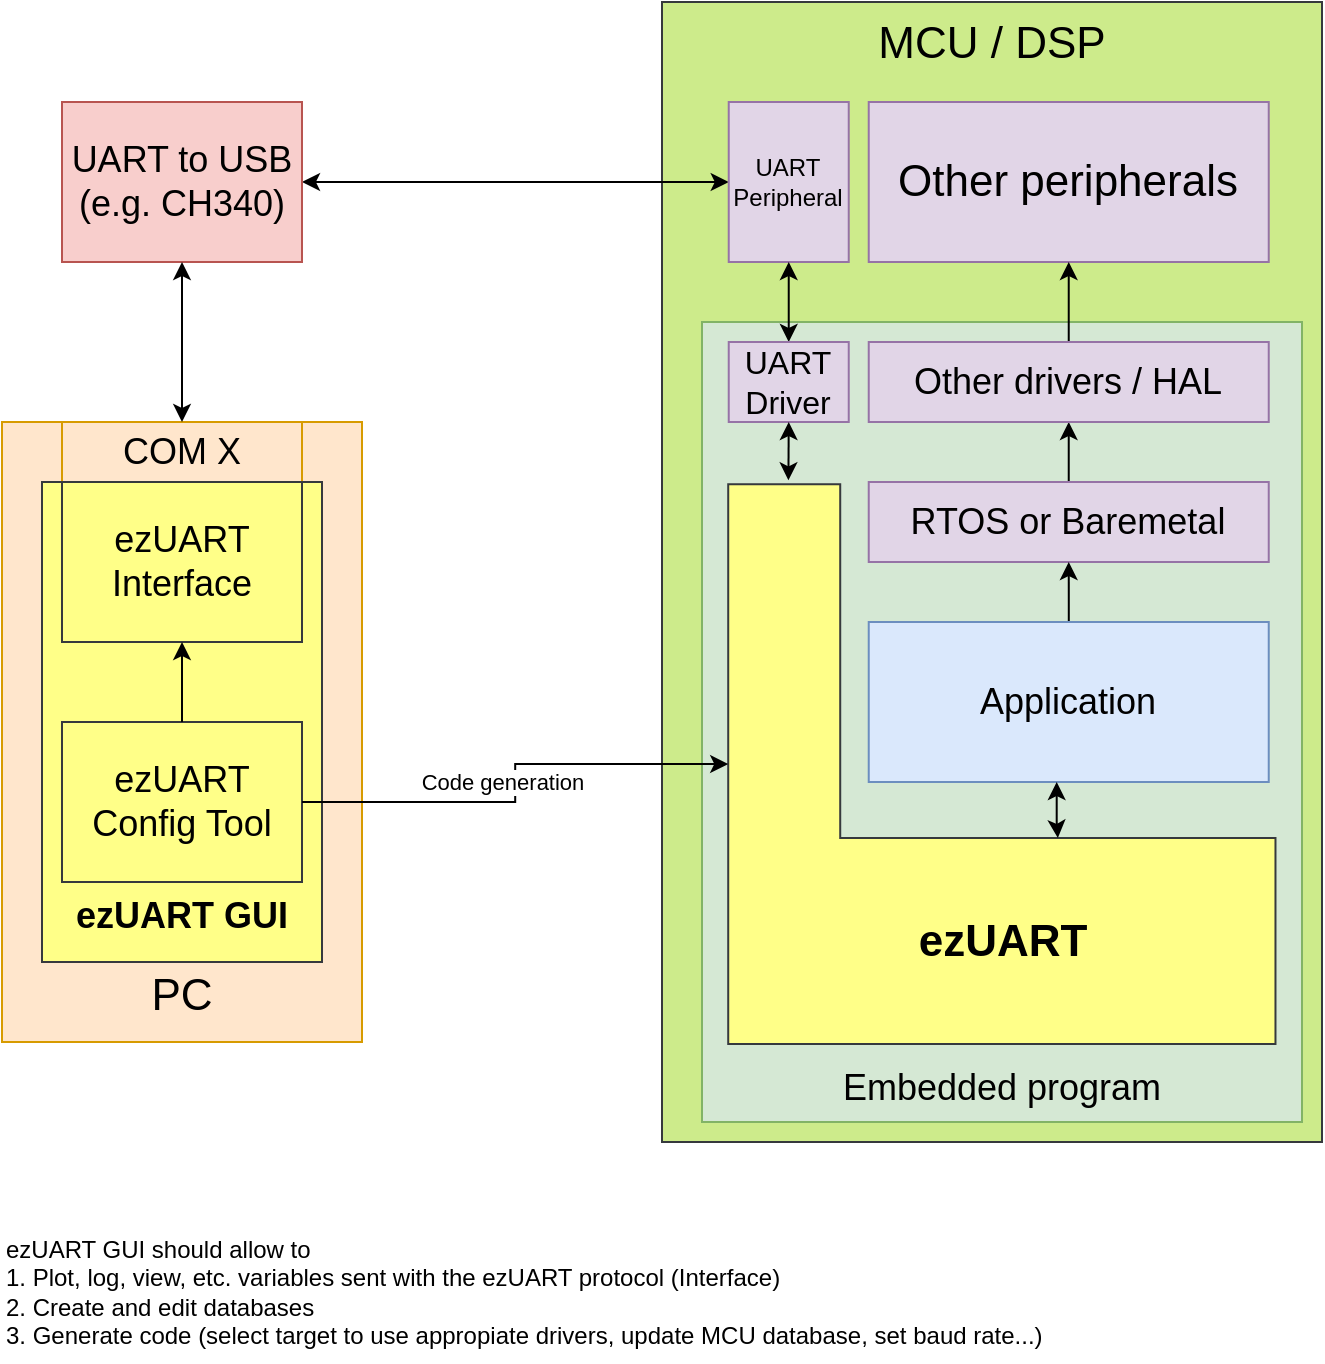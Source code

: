 <mxfile version="24.7.8" pages="2">
  <diagram name="Block diagram" id="FRn-y7HaDBWAAsy4FDFU">
    <mxGraphModel dx="1434" dy="2053" grid="1" gridSize="10" guides="1" tooltips="1" connect="1" arrows="1" fold="1" page="1" pageScale="1" pageWidth="827" pageHeight="1169" math="0" shadow="0">
      <root>
        <mxCell id="0" />
        <mxCell id="1" parent="0" />
        <mxCell id="EClyNgpZT3kYvuIJdLgy-42" value="&lt;div&gt;&lt;br&gt;&lt;/div&gt;&lt;div&gt;&lt;br&gt;&lt;/div&gt;&lt;div&gt;&lt;br&gt;&lt;/div&gt;&lt;div&gt;&lt;br&gt;&lt;/div&gt;&lt;div&gt;&lt;br&gt;&lt;/div&gt;&lt;div&gt;&lt;br&gt;&lt;/div&gt;&lt;div&gt;&lt;br&gt;&lt;/div&gt;&lt;div&gt;&lt;br&gt;&lt;/div&gt;&lt;div&gt;&lt;br&gt;&lt;/div&gt;&lt;div&gt;&lt;br&gt;&lt;/div&gt;PC" style="rounded=0;whiteSpace=wrap;html=1;direction=north;fontSize=22;fillColor=#ffe6cc;strokeColor=#d79b00;" parent="1" vertex="1">
          <mxGeometry x="60" y="-920" width="180" height="310" as="geometry" />
        </mxCell>
        <mxCell id="EClyNgpZT3kYvuIJdLgy-23" value="MCU / DSP&lt;div&gt;&lt;br&gt;&lt;/div&gt;&lt;div&gt;&lt;br&gt;&lt;/div&gt;&lt;div&gt;&lt;br&gt;&lt;/div&gt;&lt;div&gt;&lt;br&gt;&lt;/div&gt;&lt;div&gt;&lt;br&gt;&lt;/div&gt;&lt;div&gt;&lt;br&gt;&lt;/div&gt;&lt;div&gt;&lt;br&gt;&lt;/div&gt;&lt;div&gt;&lt;br&gt;&lt;/div&gt;&lt;div&gt;&lt;br&gt;&lt;/div&gt;&lt;div&gt;&lt;br&gt;&lt;/div&gt;&lt;div&gt;&lt;br&gt;&lt;/div&gt;&lt;div&gt;&lt;br&gt;&lt;/div&gt;&lt;div&gt;&lt;br&gt;&lt;/div&gt;&lt;div&gt;&lt;br&gt;&lt;/div&gt;&lt;div&gt;&lt;br&gt;&lt;/div&gt;&lt;div&gt;&lt;br&gt;&lt;/div&gt;&lt;div&gt;&lt;br&gt;&lt;/div&gt;&lt;div&gt;&lt;br&gt;&lt;/div&gt;&lt;div&gt;&lt;br&gt;&lt;/div&gt;&lt;div&gt;&lt;br&gt;&lt;/div&gt;" style="rounded=0;whiteSpace=wrap;html=1;direction=north;fontSize=22;fillColor=#cdeb8b;strokeColor=#36393d;" parent="1" vertex="1">
          <mxGeometry x="390" y="-1130" width="330" height="570" as="geometry" />
        </mxCell>
        <mxCell id="EClyNgpZT3kYvuIJdLgy-38" value="&lt;div&gt;&lt;br&gt;&lt;/div&gt;&lt;div&gt;&lt;br&gt;&lt;/div&gt;&lt;div&gt;&lt;br&gt;&lt;/div&gt;&lt;div&gt;&lt;br&gt;&lt;/div&gt;&lt;div&gt;&lt;br&gt;&lt;/div&gt;&lt;div&gt;&lt;br&gt;&lt;/div&gt;&lt;div&gt;&lt;br&gt;&lt;/div&gt;&lt;div&gt;&lt;br&gt;&lt;/div&gt;&lt;div&gt;&lt;br&gt;&lt;/div&gt;&lt;div&gt;&lt;br&gt;&lt;/div&gt;&lt;div&gt;&lt;br&gt;&lt;/div&gt;&lt;div&gt;&lt;br&gt;&lt;/div&gt;&lt;div&gt;&lt;br&gt;&lt;/div&gt;&lt;div&gt;&lt;br&gt;&lt;/div&gt;&lt;div&gt;&lt;br&gt;&lt;/div&gt;&lt;div&gt;&lt;br&gt;&lt;/div&gt;&lt;div&gt;&lt;br&gt;&lt;/div&gt;Embedded program" style="rounded=0;whiteSpace=wrap;html=1;fontSize=18;fillColor=#d5e8d4;strokeColor=#82b366;" parent="1" vertex="1">
          <mxGeometry x="410" y="-970" width="300" height="400" as="geometry" />
        </mxCell>
        <mxCell id="EClyNgpZT3kYvuIJdLgy-37" value="&lt;div&gt;&lt;br&gt;&lt;/div&gt;&lt;div&gt;&lt;br&gt;&lt;/div&gt;&lt;div&gt;&lt;br&gt;&lt;/div&gt;&lt;div&gt;&lt;br&gt;&lt;/div&gt;&lt;div&gt;&lt;br&gt;&lt;/div&gt;&lt;div&gt;&lt;br&gt;&lt;/div&gt;&lt;div&gt;&lt;br&gt;&lt;/div&gt;&lt;div&gt;&lt;br&gt;&lt;/div&gt;&lt;div&gt;&lt;br&gt;&lt;/div&gt;ezUART GUI" style="rounded=0;whiteSpace=wrap;html=1;fontSize=18;fillColor=#ffff88;strokeColor=#36393d;fontStyle=1" parent="1" vertex="1">
          <mxGeometry x="80" y="-890" width="140" height="240" as="geometry" />
        </mxCell>
        <mxCell id="EClyNgpZT3kYvuIJdLgy-1" value="&lt;div&gt;Other peripherals&lt;/div&gt;" style="rounded=0;whiteSpace=wrap;html=1;direction=north;fontSize=22;fillColor=#e1d5e7;strokeColor=#9673a6;" parent="1" vertex="1">
          <mxGeometry x="493.37" y="-1080" width="200" height="80" as="geometry" />
        </mxCell>
        <mxCell id="EClyNgpZT3kYvuIJdLgy-31" style="edgeStyle=orthogonalEdgeStyle;rounded=0;orthogonalLoop=1;jettySize=auto;html=1;exitX=0;exitY=0.5;exitDx=0;exitDy=0;entryX=1;entryY=0.5;entryDx=0;entryDy=0;" parent="1" source="EClyNgpZT3kYvuIJdLgy-3" target="EClyNgpZT3kYvuIJdLgy-24" edge="1">
          <mxGeometry relative="1" as="geometry" />
        </mxCell>
        <mxCell id="EClyNgpZT3kYvuIJdLgy-3" value="RTOS or Baremetal" style="rounded=0;whiteSpace=wrap;html=1;direction=south;fontSize=18;fillColor=#e1d5e7;strokeColor=#9673a6;" parent="1" vertex="1">
          <mxGeometry x="493.37" y="-890" width="200" height="40" as="geometry" />
        </mxCell>
        <mxCell id="EClyNgpZT3kYvuIJdLgy-33" style="edgeStyle=orthogonalEdgeStyle;rounded=0;orthogonalLoop=1;jettySize=auto;html=1;entryX=1;entryY=0.5;entryDx=0;entryDy=0;" parent="1" source="EClyNgpZT3kYvuIJdLgy-4" target="EClyNgpZT3kYvuIJdLgy-3" edge="1">
          <mxGeometry relative="1" as="geometry" />
        </mxCell>
        <mxCell id="EClyNgpZT3kYvuIJdLgy-4" value="Application" style="rounded=0;whiteSpace=wrap;html=1;direction=south;fontSize=18;fillColor=#dae8fc;strokeColor=#6c8ebf;" parent="1" vertex="1">
          <mxGeometry x="493.37" y="-820" width="200" height="80" as="geometry" />
        </mxCell>
        <mxCell id="EClyNgpZT3kYvuIJdLgy-35" style="edgeStyle=orthogonalEdgeStyle;rounded=0;orthogonalLoop=1;jettySize=auto;html=1;exitX=0;exitY=0.5;exitDx=0;exitDy=0;entryX=1;entryY=0.5;entryDx=0;entryDy=0;endArrow=classic;endFill=1;startArrow=classic;startFill=1;" parent="1" source="EClyNgpZT3kYvuIJdLgy-5" target="EClyNgpZT3kYvuIJdLgy-6" edge="1">
          <mxGeometry relative="1" as="geometry" />
        </mxCell>
        <mxCell id="EClyNgpZT3kYvuIJdLgy-5" value="UART Peripheral" style="rounded=0;whiteSpace=wrap;html=1;fontSize=12;fillColor=#e1d5e7;strokeColor=#9673a6;" parent="1" vertex="1">
          <mxGeometry x="423.37" y="-1080" width="60" height="80" as="geometry" />
        </mxCell>
        <mxCell id="EClyNgpZT3kYvuIJdLgy-6" value="UART to USB (e.g. CH340)" style="rounded=0;whiteSpace=wrap;html=1;fontSize=18;fillColor=#f8cecc;strokeColor=#b85450;" parent="1" vertex="1">
          <mxGeometry x="90" y="-1080" width="120" height="80" as="geometry" />
        </mxCell>
        <mxCell id="EClyNgpZT3kYvuIJdLgy-7" value="COM X" style="rounded=0;whiteSpace=wrap;html=1;fontSize=18;fillColor=#ffe6cc;strokeColor=#d79b00;" parent="1" vertex="1">
          <mxGeometry x="90" y="-920" width="120" height="30" as="geometry" />
        </mxCell>
        <mxCell id="EClyNgpZT3kYvuIJdLgy-8" value="ezUART Interface" style="rounded=0;whiteSpace=wrap;html=1;fontSize=18;fillColor=#ffff88;strokeColor=#36393d;" parent="1" vertex="1">
          <mxGeometry x="90" y="-890" width="120" height="80" as="geometry" />
        </mxCell>
        <mxCell id="EClyNgpZT3kYvuIJdLgy-9" value="ezUART Config Tool" style="rounded=0;whiteSpace=wrap;html=1;fontSize=18;fillColor=#ffff88;strokeColor=#36393d;" parent="1" vertex="1">
          <mxGeometry x="90" y="-770" width="120" height="80" as="geometry" />
        </mxCell>
        <mxCell id="EClyNgpZT3kYvuIJdLgy-11" style="edgeStyle=orthogonalEdgeStyle;rounded=0;orthogonalLoop=1;exitX=0;exitY=0.5;exitDx=0;exitDy=0;entryX=0.5;entryY=1;entryDx=0;entryDy=0;endArrow=classic;endFill=1;startArrow=classic;startFill=1;" parent="1" source="EClyNgpZT3kYvuIJdLgy-2" target="EClyNgpZT3kYvuIJdLgy-5" edge="1">
          <mxGeometry relative="1" as="geometry" />
        </mxCell>
        <mxCell id="EClyNgpZT3kYvuIJdLgy-15" style="edgeStyle=orthogonalEdgeStyle;rounded=0;orthogonalLoop=1;exitX=0.5;exitY=1;exitDx=0;exitDy=0;entryX=0.5;entryY=0;entryDx=0;entryDy=0;endArrow=classic;endFill=1;startArrow=classic;startFill=1;" parent="1" source="EClyNgpZT3kYvuIJdLgy-6" target="EClyNgpZT3kYvuIJdLgy-7" edge="1">
          <mxGeometry relative="1" as="geometry" />
        </mxCell>
        <mxCell id="EClyNgpZT3kYvuIJdLgy-17" style="edgeStyle=orthogonalEdgeStyle;rounded=0;orthogonalLoop=1;exitX=0.5;exitY=1;exitDx=0;exitDy=0;entryX=0.5;entryY=0;entryDx=0;entryDy=0;startArrow=classic;startFill=1;endArrow=none;endFill=0;" parent="1" source="EClyNgpZT3kYvuIJdLgy-8" target="EClyNgpZT3kYvuIJdLgy-9" edge="1">
          <mxGeometry relative="1" as="geometry" />
        </mxCell>
        <mxCell id="EClyNgpZT3kYvuIJdLgy-19" style="shape=line;" parent="1" source="EClyNgpZT3kYvuIJdLgy-2" edge="1">
          <mxGeometry relative="1" as="geometry">
            <mxPoint x="99.535" y="-630" as="targetPoint" />
          </mxGeometry>
        </mxCell>
        <mxCell id="EClyNgpZT3kYvuIJdLgy-22" value="" style="shape=line;" parent="1" source="EClyNgpZT3kYvuIJdLgy-1" target="EClyNgpZT3kYvuIJdLgy-2" edge="1">
          <mxGeometry relative="1" as="geometry">
            <mxPoint x="544.37" y="-960" as="sourcePoint" />
            <mxPoint x="382.905" y="-630" as="targetPoint" />
          </mxGeometry>
        </mxCell>
        <mxCell id="EClyNgpZT3kYvuIJdLgy-2" value="UART Driver" style="rounded=0;whiteSpace=wrap;html=1;direction=south;fontSize=16;fillColor=#e1d5e7;strokeColor=#9673a6;" parent="1" vertex="1">
          <mxGeometry x="423.37" y="-960" width="60" height="40" as="geometry" />
        </mxCell>
        <mxCell id="EClyNgpZT3kYvuIJdLgy-32" style="edgeStyle=orthogonalEdgeStyle;rounded=0;orthogonalLoop=1;jettySize=auto;html=1;exitX=0;exitY=0.5;exitDx=0;exitDy=0;entryX=0;entryY=0.5;entryDx=0;entryDy=0;" parent="1" source="EClyNgpZT3kYvuIJdLgy-24" target="EClyNgpZT3kYvuIJdLgy-1" edge="1">
          <mxGeometry relative="1" as="geometry" />
        </mxCell>
        <mxCell id="EClyNgpZT3kYvuIJdLgy-24" value="Other drivers / HAL" style="rounded=0;whiteSpace=wrap;html=1;direction=south;fontSize=18;fillColor=#e1d5e7;strokeColor=#9673a6;" parent="1" vertex="1">
          <mxGeometry x="493.37" y="-960" width="200" height="40" as="geometry" />
        </mxCell>
        <mxCell id="EClyNgpZT3kYvuIJdLgy-30" style="edgeStyle=orthogonalEdgeStyle;rounded=0;orthogonalLoop=1;jettySize=auto;html=1;exitX=1.007;exitY=0.11;exitDx=0;exitDy=0;exitPerimeter=0;entryX=1;entryY=0.5;entryDx=0;entryDy=0;endArrow=classic;endFill=1;startArrow=classic;startFill=1;" parent="1" source="EClyNgpZT3kYvuIJdLgy-28" target="EClyNgpZT3kYvuIJdLgy-2" edge="1">
          <mxGeometry relative="1" as="geometry" />
        </mxCell>
        <mxCell id="EClyNgpZT3kYvuIJdLgy-28" value="" style="shape=corner;whiteSpace=wrap;html=1;rotation=-90;dx=103;dy=56;fillColor=#ffff88;strokeColor=#36393d;" parent="1" vertex="1">
          <mxGeometry x="420" y="-885.8" width="279.85" height="273.63" as="geometry" />
        </mxCell>
        <mxCell id="EClyNgpZT3kYvuIJdLgy-29" value="ezUART" style="text;html=1;align=center;verticalAlign=middle;resizable=0;points=[];autosize=1;strokeColor=none;fillColor=none;fontStyle=1;fontSize=22;" parent="1" vertex="1">
          <mxGeometry x="495.0" y="-680" width="130" height="40" as="geometry" />
        </mxCell>
        <mxCell id="EClyNgpZT3kYvuIJdLgy-34" style="edgeStyle=orthogonalEdgeStyle;rounded=0;orthogonalLoop=1;jettySize=auto;html=1;entryX=0;entryY=0;entryDx=103;entryDy=164.815;entryPerimeter=0;endArrow=classic;endFill=1;startArrow=classic;startFill=1;" parent="1" source="EClyNgpZT3kYvuIJdLgy-4" target="EClyNgpZT3kYvuIJdLgy-28" edge="1">
          <mxGeometry relative="1" as="geometry">
            <Array as="points">
              <mxPoint x="587.37" y="-720" />
              <mxPoint x="588.37" y="-720" />
            </Array>
          </mxGeometry>
        </mxCell>
        <mxCell id="EClyNgpZT3kYvuIJdLgy-39" style="edgeStyle=orthogonalEdgeStyle;rounded=0;orthogonalLoop=1;jettySize=auto;html=1;exitX=1;exitY=0.5;exitDx=0;exitDy=0;entryX=0.5;entryY=0;entryDx=0;entryDy=0;entryPerimeter=0;" parent="1" source="EClyNgpZT3kYvuIJdLgy-9" target="EClyNgpZT3kYvuIJdLgy-28" edge="1">
          <mxGeometry relative="1" as="geometry" />
        </mxCell>
        <mxCell id="EClyNgpZT3kYvuIJdLgy-43" value="Code generation" style="edgeLabel;html=1;align=center;verticalAlign=middle;resizable=0;points=[];" parent="EClyNgpZT3kYvuIJdLgy-39" vertex="1" connectable="0">
          <mxGeometry x="-0.216" y="-1" relative="1" as="geometry">
            <mxPoint x="9" y="-11" as="offset" />
          </mxGeometry>
        </mxCell>
        <mxCell id="FRTwz7g_rq9uTpnmj-ga-1" value="ezUART GUI should allow to&lt;div&gt;1. Plot, log, view, etc. variables sent with the ezUART protocol (Interface)&lt;/div&gt;&lt;div&gt;2. Create and edit databases&lt;/div&gt;&lt;div&gt;3. Generate code (select target to use appropiate drivers, update MCU database, set baud rate...)&lt;/div&gt;" style="text;html=1;align=left;verticalAlign=middle;resizable=0;points=[];autosize=1;strokeColor=none;fillColor=none;" parent="1" vertex="1">
          <mxGeometry x="60" y="-520" width="540" height="70" as="geometry" />
        </mxCell>
      </root>
    </mxGraphModel>
  </diagram>
  <diagram id="RuBhYvirBLvTK_i_IR_m" name="Protocol overview">
    <mxGraphModel dx="1434" dy="884" grid="1" gridSize="10" guides="1" tooltips="1" connect="1" arrows="1" fold="1" page="1" pageScale="1" pageWidth="827" pageHeight="1169" math="0" shadow="0">
      <root>
        <mxCell id="0" />
        <mxCell id="1" parent="0" />
        <mxCell id="HTvLRjlJIlVdalaXx3jo-36" value="Cross-Functional Flowchart" style="shape=table;childLayout=tableLayout;startSize=40;collapsible=0;recursiveResize=0;expand=0;fontSize=16;" vertex="1" parent="1">
          <mxGeometry x="210" y="250" width="400" height="280" as="geometry" />
        </mxCell>
        <mxCell id="HTvLRjlJIlVdalaXx3jo-37" value="Actor 1" style="shape=tableRow;horizontal=0;swimlaneHead=0;swimlaneBody=0;top=0;left=0;strokeColor=inherit;bottom=0;right=0;dropTarget=0;fontStyle=0;fillColor=none;points=[[0,0.5],[1,0.5]];portConstraint=eastwest;startSize=40;collapsible=0;recursiveResize=0;expand=0;fontSize=16;" vertex="1" parent="HTvLRjlJIlVdalaXx3jo-36">
          <mxGeometry y="40" width="400" height="120" as="geometry" />
        </mxCell>
        <mxCell id="HTvLRjlJIlVdalaXx3jo-38" value="Phase 1" style="swimlane;swimlaneHead=0;swimlaneBody=0;fontStyle=0;strokeColor=inherit;connectable=0;fillColor=none;startSize=40;collapsible=0;recursiveResize=0;expand=0;fontSize=16;" vertex="1" parent="HTvLRjlJIlVdalaXx3jo-37">
          <mxGeometry x="40" width="120" height="120" as="geometry">
            <mxRectangle width="120" height="120" as="alternateBounds" />
          </mxGeometry>
        </mxCell>
        <mxCell id="HTvLRjlJIlVdalaXx3jo-39" value="Phase 2" style="swimlane;swimlaneHead=0;swimlaneBody=0;fontStyle=0;strokeColor=inherit;connectable=0;fillColor=none;startSize=40;collapsible=0;recursiveResize=0;expand=0;fontSize=16;" vertex="1" parent="HTvLRjlJIlVdalaXx3jo-37">
          <mxGeometry x="160" width="120" height="120" as="geometry">
            <mxRectangle width="120" height="120" as="alternateBounds" />
          </mxGeometry>
        </mxCell>
        <mxCell id="HTvLRjlJIlVdalaXx3jo-40" value="Phase 3" style="swimlane;swimlaneHead=0;swimlaneBody=0;fontStyle=0;strokeColor=inherit;connectable=0;fillColor=none;startSize=40;collapsible=0;recursiveResize=0;expand=0;fontSize=16;" vertex="1" parent="HTvLRjlJIlVdalaXx3jo-37">
          <mxGeometry x="280" width="120" height="120" as="geometry">
            <mxRectangle width="120" height="120" as="alternateBounds" />
          </mxGeometry>
        </mxCell>
        <mxCell id="HTvLRjlJIlVdalaXx3jo-45" value="Actor 3" style="shape=tableRow;horizontal=0;swimlaneHead=0;swimlaneBody=0;top=0;left=0;strokeColor=inherit;bottom=0;right=0;dropTarget=0;fontStyle=0;fillColor=none;points=[[0,0.5],[1,0.5]];portConstraint=eastwest;startSize=40;collapsible=0;recursiveResize=0;expand=0;fontSize=16;" vertex="1" parent="HTvLRjlJIlVdalaXx3jo-36">
          <mxGeometry y="160" width="400" height="120" as="geometry" />
        </mxCell>
        <mxCell id="HTvLRjlJIlVdalaXx3jo-46" value="" style="swimlane;swimlaneHead=0;swimlaneBody=0;fontStyle=0;connectable=0;strokeColor=inherit;fillColor=none;startSize=0;collapsible=0;recursiveResize=0;expand=0;fontSize=16;" vertex="1" parent="HTvLRjlJIlVdalaXx3jo-45">
          <mxGeometry x="40" width="120" height="120" as="geometry">
            <mxRectangle width="120" height="120" as="alternateBounds" />
          </mxGeometry>
        </mxCell>
        <mxCell id="HTvLRjlJIlVdalaXx3jo-47" value="" style="swimlane;swimlaneHead=0;swimlaneBody=0;fontStyle=0;connectable=0;strokeColor=inherit;fillColor=none;startSize=0;collapsible=0;recursiveResize=0;expand=0;fontSize=16;" vertex="1" parent="HTvLRjlJIlVdalaXx3jo-45">
          <mxGeometry x="160" width="120" height="120" as="geometry">
            <mxRectangle width="120" height="120" as="alternateBounds" />
          </mxGeometry>
        </mxCell>
        <mxCell id="HTvLRjlJIlVdalaXx3jo-48" value="" style="swimlane;swimlaneHead=0;swimlaneBody=0;fontStyle=0;connectable=0;strokeColor=inherit;fillColor=none;startSize=0;collapsible=0;recursiveResize=0;expand=0;fontSize=16;" vertex="1" parent="HTvLRjlJIlVdalaXx3jo-45">
          <mxGeometry x="280" width="120" height="120" as="geometry">
            <mxRectangle width="120" height="120" as="alternateBounds" />
          </mxGeometry>
        </mxCell>
      </root>
    </mxGraphModel>
  </diagram>
</mxfile>
